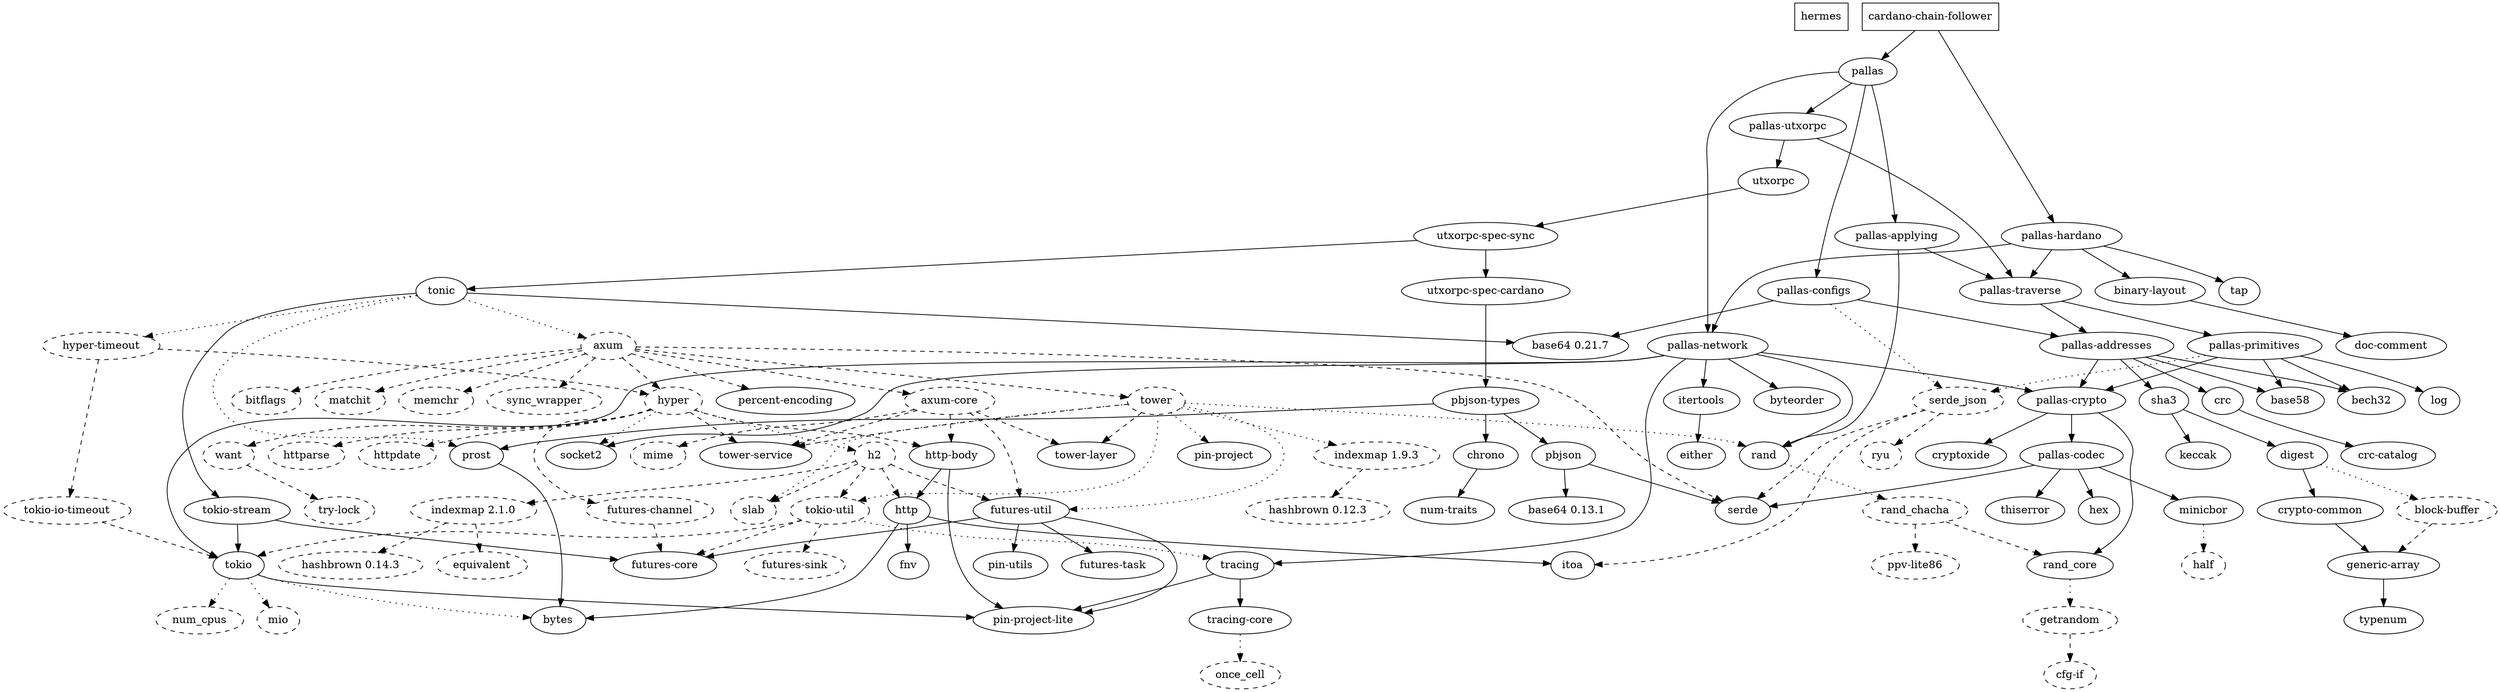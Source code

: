 digraph {
    0 [ label = "hermes" shape = box]
    1 [ label = "cardano-chain-follower" shape = box]
    2 [ label = "pallas" ]
    3 [ label = "pallas-hardano" ]
    4 [ label = "thiserror" ]
    5 [ label = "tokio" ]
    6 [ label = "tracing" ]
    7 [ label = "pallas-addresses" ]
    8 [ label = "pallas-applying" ]
    9 [ label = "pallas-codec" ]
    10 [ label = "pallas-configs" ]
    11 [ label = "pallas-crypto" ]
    12 [ label = "pallas-network" ]
    13 [ label = "pallas-primitives" ]
    14 [ label = "pallas-traverse" ]
    15 [ label = "pallas-utxorpc" ]
    16 [ label = "binary-layout" ]
    17 [ label = "tap" ]
    18 [ label = "bytes" ]
    19 [ label = "mio" style = dashed]
    20 [ label = "num_cpus" style = dashed]
    21 [ label = "pin-project-lite" ]
    22 [ label = "tracing-core" ]
    23 [ label = "base58" ]
    24 [ label = "bech32" ]
    25 [ label = "crc" ]
    26 [ label = "hex" ]
    27 [ label = "sha3" ]
    28 [ label = "rand" ]
    29 [ label = "minicbor" ]
    30 [ label = "serde" ]
    31 [ label = "base64 0.21.7" ]
    32 [ label = "serde_json" style = dashed]
    33 [ label = "cryptoxide" ]
    34 [ label = "rand_core" ]
    35 [ label = "byteorder" ]
    36 [ label = "itertools" ]
    37 [ label = "socket2" ]
    38 [ label = "log" ]
    39 [ label = "utxorpc" ]
    40 [ label = "doc-comment" ]
    41 [ label = "once_cell" style = dashed]
    42 [ label = "crc-catalog" ]
    43 [ label = "digest" ]
    44 [ label = "keccak" ]
    45 [ label = "rand_chacha" style = dashed]
    46 [ label = "half" style = dashed]
    47 [ label = "itoa" ]
    48 [ label = "ryu" style = dashed]
    49 [ label = "getrandom" style = dashed]
    50 [ label = "either" ]
    51 [ label = "utxorpc-spec-cardano" ]
    52 [ label = "utxorpc-spec-sync" ]
    53 [ label = "block-buffer" style = dashed]
    54 [ label = "crypto-common" ]
    55 [ label = "ppv-lite86" style = dashed]
    56 [ label = "cfg-if" style = dashed]
    57 [ label = "pbjson" ]
    58 [ label = "pbjson-types" ]
    59 [ label = "prost" ]
    60 [ label = "tonic" ]
    61 [ label = "generic-array" ]
    62 [ label = "typenum" ]
    63 [ label = "base64 0.13.1" ]
    64 [ label = "chrono" ]
    65 [ label = "axum" style = dashed]
    66 [ label = "futures-core" ]
    67 [ label = "futures-util" ]
    68 [ label = "h2" style = dashed]
    69 [ label = "http" ]
    70 [ label = "http-body" ]
    71 [ label = "hyper" style = dashed]
    72 [ label = "hyper-timeout" style = dashed]
    73 [ label = "percent-encoding" ]
    74 [ label = "pin-project" ]
    75 [ label = "tokio-stream" ]
    76 [ label = "tower" style = dashed]
    77 [ label = "tower-layer" ]
    78 [ label = "tower-service" ]
    79 [ label = "num-traits" ]
    80 [ label = "axum-core" style = dashed]
    81 [ label = "bitflags" style = dashed]
    82 [ label = "matchit" style = dashed]
    83 [ label = "memchr" style = dashed]
    84 [ label = "mime" style = dashed]
    85 [ label = "sync_wrapper" style = dashed]
    86 [ label = "futures-task" ]
    87 [ label = "pin-utils" ]
    88 [ label = "fnv" ]
    89 [ label = "futures-sink" style = dashed]
    90 [ label = "indexmap 2.1.0" style = dashed]
    91 [ label = "slab" style = dashed]
    92 [ label = "tokio-util" style = dashed]
    93 [ label = "futures-channel" style = dashed]
    94 [ label = "httparse" style = dashed]
    95 [ label = "httpdate" style = dashed]
    96 [ label = "want" style = dashed]
    97 [ label = "tokio-io-timeout" style = dashed]
    98 [ label = "indexmap 1.9.3" style = dashed]
    99 [ label = "equivalent" style = dashed]
    100 [ label = "hashbrown 0.14.3" style = dashed]
    101 [ label = "try-lock" style = dashed]
    102 [ label = "hashbrown 0.12.3" style = dashed]
    1 -> 2 [ ]
    1 -> 3 [ ]
    2 -> 8 [ ]
    2 -> 10 [ ]
    2 -> 12 [ ]
    2 -> 15 [ ]
    3 -> 16 [ ]
    3 -> 12 [ ]
    3 -> 14 [ ]
    3 -> 17 [ ]
    5 -> 18 [ style = dotted]
    5 -> 19 [ style = dotted]
    5 -> 20 [ style = dotted]
    5 -> 21 [ ]
    6 -> 21 [ ]
    6 -> 22 [ ]
    7 -> 23 [ ]
    7 -> 24 [ ]
    7 -> 25 [ ]
    7 -> 11 [ ]
    7 -> 27 [ ]
    8 -> 14 [ ]
    8 -> 28 [ ]
    9 -> 26 [ ]
    9 -> 29 [ ]
    9 -> 30 [ ]
    9 -> 4 [ ]
    10 -> 31 [ ]
    10 -> 7 [ ]
    10 -> 32 [ style = dotted]
    11 -> 33 [ ]
    11 -> 9 [ ]
    11 -> 34 [ ]
    12 -> 35 [ ]
    12 -> 36 [ ]
    12 -> 11 [ ]
    12 -> 28 [ ]
    12 -> 37 [ ]
    12 -> 5 [ ]
    12 -> 6 [ ]
    13 -> 23 [ ]
    13 -> 24 [ ]
    13 -> 38 [ ]
    13 -> 11 [ ]
    13 -> 32 [ style = dotted]
    14 -> 7 [ ]
    14 -> 13 [ ]
    15 -> 14 [ ]
    15 -> 39 [ ]
    16 -> 40 [ ]
    22 -> 41 [ style = dotted]
    25 -> 42 [ ]
    27 -> 43 [ ]
    27 -> 44 [ ]
    28 -> 45 [ style = dotted]
    29 -> 46 [ style = dotted]
    32 -> 47 [ style = dashed]
    32 -> 48 [ style = dashed]
    32 -> 30 [ style = dashed]
    34 -> 49 [ style = dotted]
    36 -> 50 [ ]
    39 -> 52 [ ]
    43 -> 53 [ style = dotted]
    43 -> 54 [ ]
    45 -> 55 [ style = dashed]
    45 -> 34 [ style = dashed]
    49 -> 56 [ style = dashed]
    51 -> 58 [ ]
    52 -> 60 [ ]
    52 -> 51 [ ]
    53 -> 61 [ style = dashed]
    54 -> 61 [ ]
    57 -> 63 [ ]
    57 -> 30 [ ]
    58 -> 64 [ ]
    58 -> 57 [ ]
    58 -> 59 [ ]
    59 -> 18 [ ]
    60 -> 65 [ style = dotted]
    60 -> 31 [ ]
    60 -> 72 [ style = dotted]
    60 -> 59 [ style = dotted]
    60 -> 75 [ ]
    61 -> 62 [ ]
    64 -> 79 [ ]
    65 -> 80 [ style = dashed]
    65 -> 81 [ style = dashed]
    65 -> 71 [ style = dashed]
    65 -> 82 [ style = dashed]
    65 -> 83 [ style = dashed]
    65 -> 73 [ style = dashed]
    65 -> 30 [ style = dashed]
    65 -> 85 [ style = dashed]
    65 -> 76 [ style = dashed]
    67 -> 66 [ ]
    67 -> 86 [ ]
    67 -> 21 [ ]
    67 -> 87 [ ]
    68 -> 67 [ style = dashed]
    68 -> 69 [ style = dashed]
    68 -> 90 [ style = dashed]
    68 -> 91 [ style = dashed]
    68 -> 92 [ style = dashed]
    69 -> 18 [ ]
    69 -> 88 [ ]
    69 -> 47 [ ]
    70 -> 69 [ ]
    70 -> 21 [ ]
    71 -> 93 [ style = dashed]
    71 -> 68 [ style = dotted]
    71 -> 70 [ style = dashed]
    71 -> 94 [ style = dashed]
    71 -> 95 [ style = dashed]
    71 -> 37 [ style = dotted]
    71 -> 78 [ style = dashed]
    71 -> 96 [ style = dashed]
    72 -> 71 [ style = dashed]
    72 -> 97 [ style = dashed]
    75 -> 66 [ ]
    75 -> 5 [ ]
    76 -> 67 [ style = dotted]
    76 -> 98 [ style = dotted]
    76 -> 74 [ style = dotted]
    76 -> 28 [ style = dotted]
    76 -> 91 [ style = dotted]
    76 -> 92 [ style = dotted]
    76 -> 77 [ style = dashed]
    76 -> 78 [ style = dashed]
    80 -> 67 [ style = dashed]
    80 -> 70 [ style = dashed]
    80 -> 84 [ style = dashed]
    80 -> 77 [ style = dashed]
    80 -> 78 [ style = dashed]
    90 -> 99 [ style = dashed]
    90 -> 100 [ style = dashed]
    92 -> 66 [ style = dashed]
    92 -> 89 [ style = dashed]
    92 -> 5 [ style = dashed]
    92 -> 6 [ style = dotted]
    93 -> 66 [ style = dashed]
    96 -> 101 [ style = dashed]
    97 -> 5 [ style = dashed]
    98 -> 102 [ style = dashed]
}

